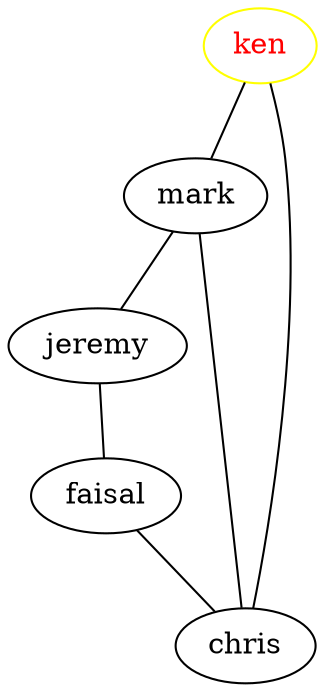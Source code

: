 graph G {
    ken [color=yellow, fontcolor="red"];
    ken -- mark;
    mark -- jeremy;
    jeremy -- faisal;
    faisal -- chris;
    mark -- chris;
    chris -- ken;
}
